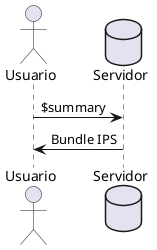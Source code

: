 @startuml

actor Usuario
database Servidor
Usuario -> Servidor : $summary
Usuario <- Servidor : Bundle IPS

@enduml